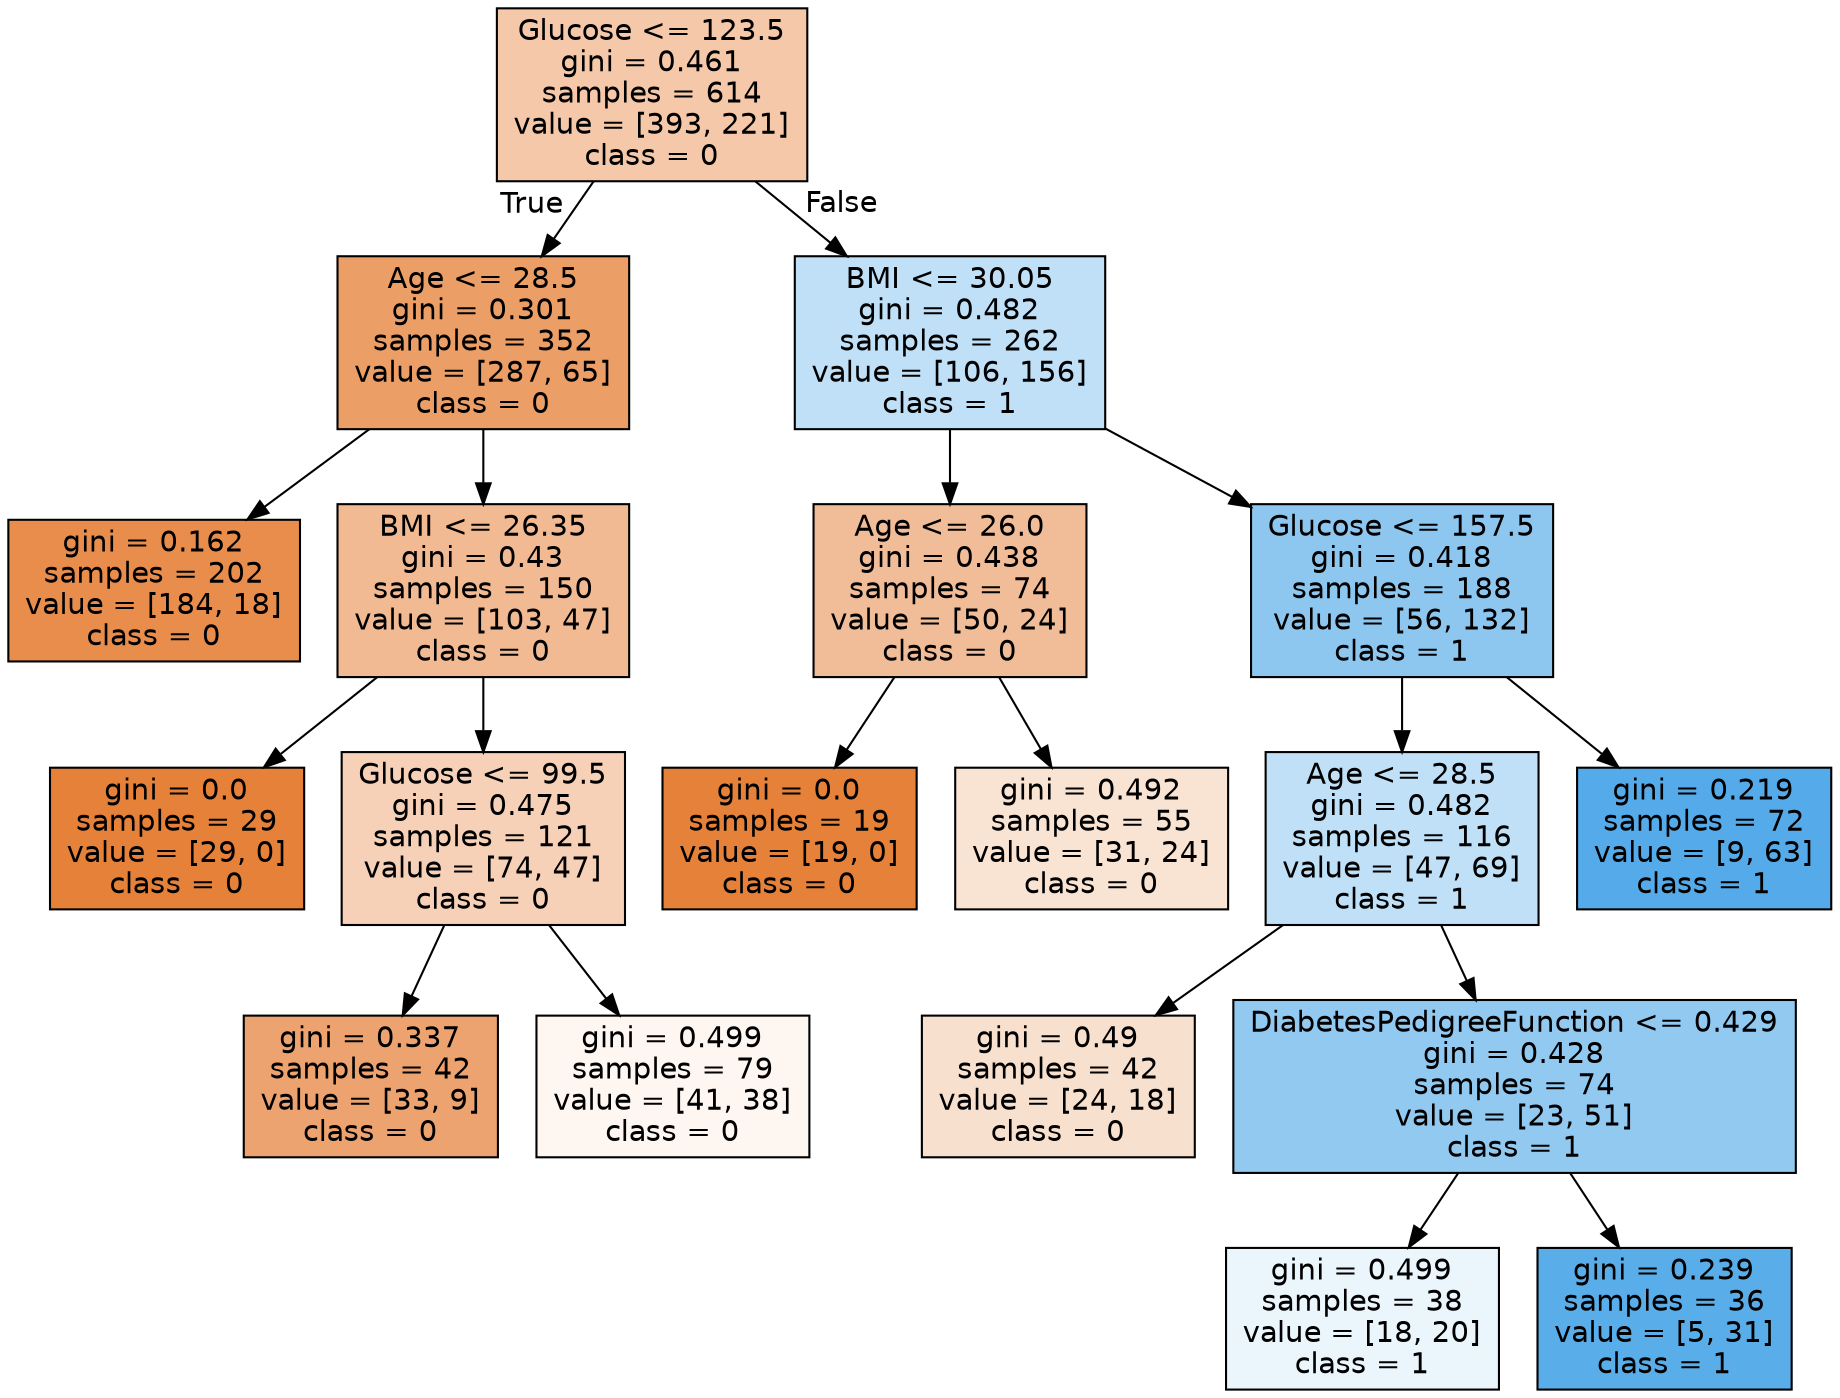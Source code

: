 digraph Tree {
node [shape=box, style="filled", color="black", fontname="helvetica"] ;
edge [fontname="helvetica"] ;
0 [label="Glucose <= 123.5\ngini = 0.461\nsamples = 614\nvalue = [393, 221]\nclass = 0", fillcolor="#f4c8a8"] ;
1 [label="Age <= 28.5\ngini = 0.301\nsamples = 352\nvalue = [287, 65]\nclass = 0", fillcolor="#eb9e66"] ;
0 -> 1 [labeldistance=2.5, labelangle=45, headlabel="True"] ;
5 [label="gini = 0.162\nsamples = 202\nvalue = [184, 18]\nclass = 0", fillcolor="#e88d4c"] ;
1 -> 5 ;
6 [label="BMI <= 26.35\ngini = 0.43\nsamples = 150\nvalue = [103, 47]\nclass = 0", fillcolor="#f1ba93"] ;
1 -> 6 ;
7 [label="gini = 0.0\nsamples = 29\nvalue = [29, 0]\nclass = 0", fillcolor="#e58139"] ;
6 -> 7 ;
8 [label="Glucose <= 99.5\ngini = 0.475\nsamples = 121\nvalue = [74, 47]\nclass = 0", fillcolor="#f6d1b7"] ;
6 -> 8 ;
13 [label="gini = 0.337\nsamples = 42\nvalue = [33, 9]\nclass = 0", fillcolor="#eca36f"] ;
8 -> 13 ;
14 [label="gini = 0.499\nsamples = 79\nvalue = [41, 38]\nclass = 0", fillcolor="#fdf6f1"] ;
8 -> 14 ;
2 [label="BMI <= 30.05\ngini = 0.482\nsamples = 262\nvalue = [106, 156]\nclass = 1", fillcolor="#c0e0f7"] ;
0 -> 2 [labeldistance=2.5, labelangle=-45, headlabel="False"] ;
3 [label="Age <= 26.0\ngini = 0.438\nsamples = 74\nvalue = [50, 24]\nclass = 0", fillcolor="#f1bd98"] ;
2 -> 3 ;
11 [label="gini = 0.0\nsamples = 19\nvalue = [19, 0]\nclass = 0", fillcolor="#e58139"] ;
3 -> 11 ;
12 [label="gini = 0.492\nsamples = 55\nvalue = [31, 24]\nclass = 0", fillcolor="#f9e3d2"] ;
3 -> 12 ;
4 [label="Glucose <= 157.5\ngini = 0.418\nsamples = 188\nvalue = [56, 132]\nclass = 1", fillcolor="#8dc7f0"] ;
2 -> 4 ;
9 [label="Age <= 28.5\ngini = 0.482\nsamples = 116\nvalue = [47, 69]\nclass = 1", fillcolor="#c0e0f7"] ;
4 -> 9 ;
15 [label="gini = 0.49\nsamples = 42\nvalue = [24, 18]\nclass = 0", fillcolor="#f8e0ce"] ;
9 -> 15 ;
16 [label="DiabetesPedigreeFunction <= 0.429\ngini = 0.428\nsamples = 74\nvalue = [23, 51]\nclass = 1", fillcolor="#92c9f1"] ;
9 -> 16 ;
17 [label="gini = 0.499\nsamples = 38\nvalue = [18, 20]\nclass = 1", fillcolor="#ebf5fc"] ;
16 -> 17 ;
18 [label="gini = 0.239\nsamples = 36\nvalue = [5, 31]\nclass = 1", fillcolor="#59ade9"] ;
16 -> 18 ;
10 [label="gini = 0.219\nsamples = 72\nvalue = [9, 63]\nclass = 1", fillcolor="#55abe9"] ;
4 -> 10 ;
}